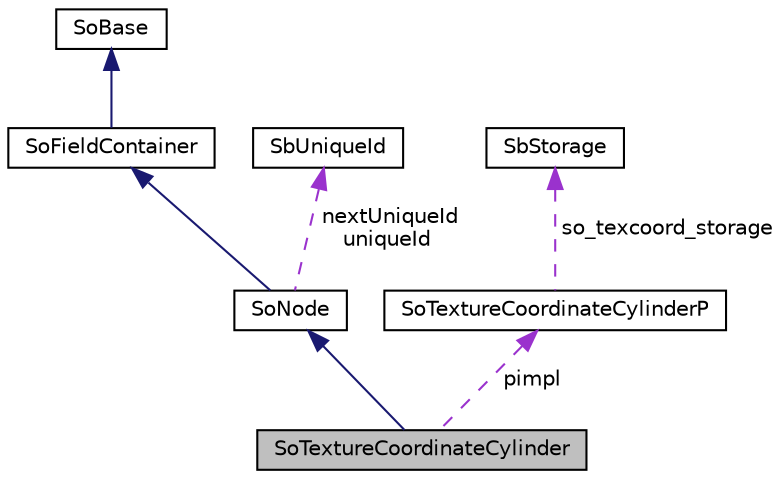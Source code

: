 digraph "SoTextureCoordinateCylinder"
{
 // LATEX_PDF_SIZE
  edge [fontname="Helvetica",fontsize="10",labelfontname="Helvetica",labelfontsize="10"];
  node [fontname="Helvetica",fontsize="10",shape=record];
  Node1 [label="SoTextureCoordinateCylinder",height=0.2,width=0.4,color="black", fillcolor="grey75", style="filled", fontcolor="black",tooltip="The SoTextureCoordinateCylinder class generates cylinder mapped texture coordinates for shapes."];
  Node2 -> Node1 [dir="back",color="midnightblue",fontsize="10",style="solid",fontname="Helvetica"];
  Node2 [label="SoNode",height=0.2,width=0.4,color="black", fillcolor="white", style="filled",URL="$classSoNode.html",tooltip="The SoNode class is the base class for nodes used in scene graphs."];
  Node3 -> Node2 [dir="back",color="midnightblue",fontsize="10",style="solid",fontname="Helvetica"];
  Node3 [label="SoFieldContainer",height=0.2,width=0.4,color="black", fillcolor="white", style="filled",URL="$classSoFieldContainer.html",tooltip="The SoFieldContainer class is a base class for all classes that contain fields."];
  Node4 -> Node3 [dir="back",color="midnightblue",fontsize="10",style="solid",fontname="Helvetica"];
  Node4 [label="SoBase",height=0.2,width=0.4,color="black", fillcolor="white", style="filled",URL="$classSoBase.html",tooltip="The SoBase class is the top-level superclass for a number of class-hierarchies."];
  Node5 -> Node2 [dir="back",color="darkorchid3",fontsize="10",style="dashed",label=" nextUniqueId\nuniqueId" ,fontname="Helvetica"];
  Node5 [label="SbUniqueId",height=0.2,width=0.4,color="black", fillcolor="white", style="filled",URL="$classSbUniqueId.html",tooltip="SbUniqueId is an integer type for node identifiers."];
  Node6 -> Node1 [dir="back",color="darkorchid3",fontsize="10",style="dashed",label=" pimpl" ,fontname="Helvetica"];
  Node6 [label="SoTextureCoordinateCylinderP",height=0.2,width=0.4,color="black", fillcolor="white", style="filled",URL="$classSoTextureCoordinateCylinderP.html",tooltip=" "];
  Node7 -> Node6 [dir="back",color="darkorchid3",fontsize="10",style="dashed",label=" so_texcoord_storage" ,fontname="Helvetica"];
  Node7 [label="SbStorage",height=0.2,width=0.4,color="black", fillcolor="white", style="filled",URL="$classSbStorage.html",tooltip=" "];
}
